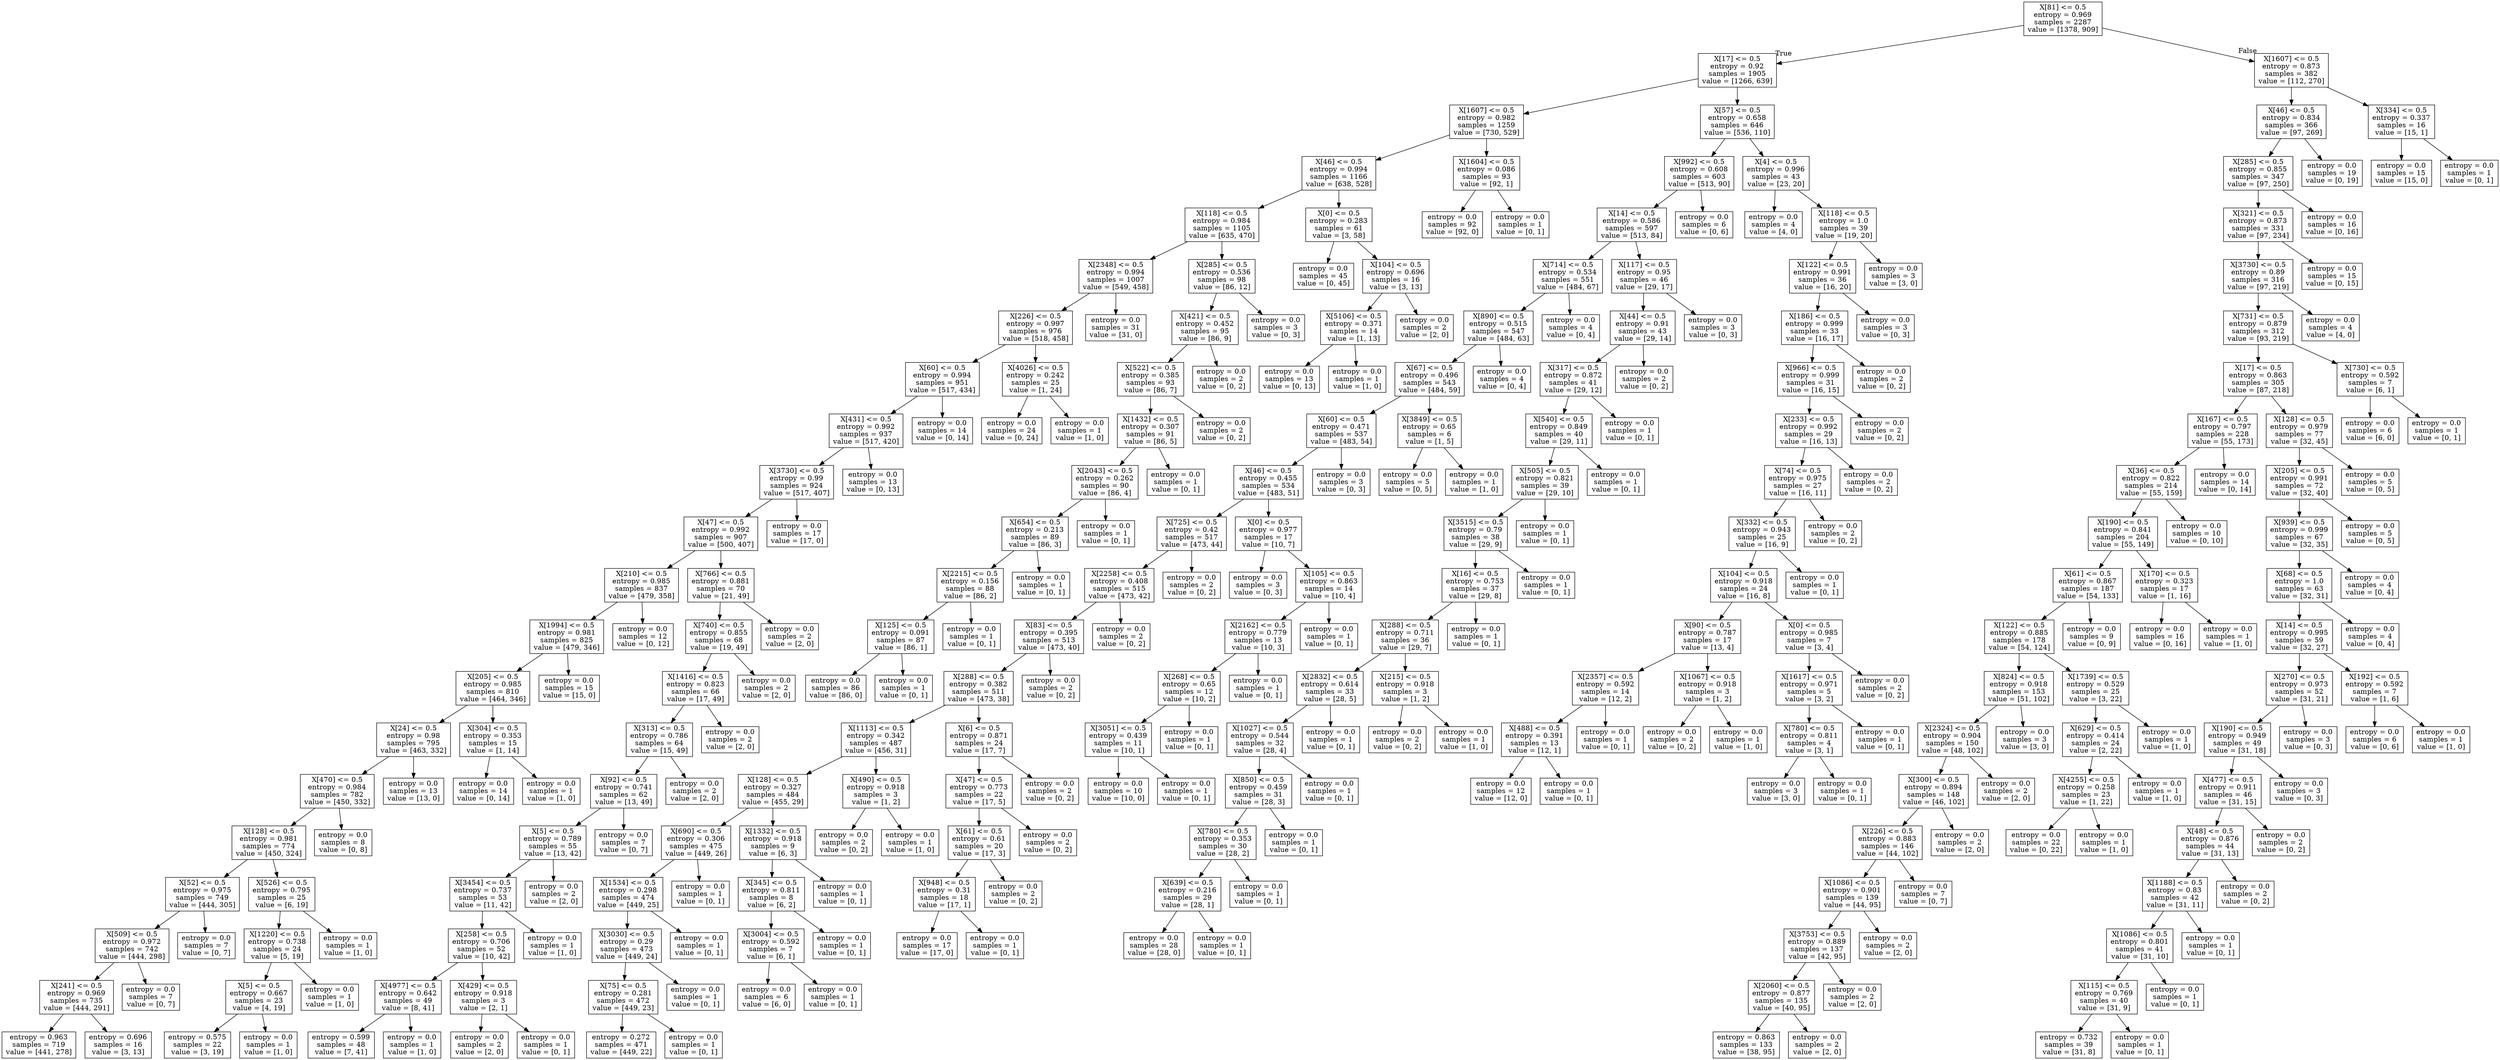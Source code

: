 digraph Tree {
node [shape=box] ;
0 [label="X[81] <= 0.5\nentropy = 0.969\nsamples = 2287\nvalue = [1378, 909]"] ;
1 [label="X[17] <= 0.5\nentropy = 0.92\nsamples = 1905\nvalue = [1266, 639]"] ;
0 -> 1 [labeldistance=2.5, labelangle=45, headlabel="True"] ;
2 [label="X[1607] <= 0.5\nentropy = 0.982\nsamples = 1259\nvalue = [730, 529]"] ;
1 -> 2 ;
3 [label="X[46] <= 0.5\nentropy = 0.994\nsamples = 1166\nvalue = [638, 528]"] ;
2 -> 3 ;
4 [label="X[118] <= 0.5\nentropy = 0.984\nsamples = 1105\nvalue = [635, 470]"] ;
3 -> 4 ;
5 [label="X[2348] <= 0.5\nentropy = 0.994\nsamples = 1007\nvalue = [549, 458]"] ;
4 -> 5 ;
6 [label="X[226] <= 0.5\nentropy = 0.997\nsamples = 976\nvalue = [518, 458]"] ;
5 -> 6 ;
7 [label="X[60] <= 0.5\nentropy = 0.994\nsamples = 951\nvalue = [517, 434]"] ;
6 -> 7 ;
8 [label="X[431] <= 0.5\nentropy = 0.992\nsamples = 937\nvalue = [517, 420]"] ;
7 -> 8 ;
9 [label="X[3730] <= 0.5\nentropy = 0.99\nsamples = 924\nvalue = [517, 407]"] ;
8 -> 9 ;
10 [label="X[47] <= 0.5\nentropy = 0.992\nsamples = 907\nvalue = [500, 407]"] ;
9 -> 10 ;
11 [label="X[210] <= 0.5\nentropy = 0.985\nsamples = 837\nvalue = [479, 358]"] ;
10 -> 11 ;
12 [label="X[1994] <= 0.5\nentropy = 0.981\nsamples = 825\nvalue = [479, 346]"] ;
11 -> 12 ;
13 [label="X[205] <= 0.5\nentropy = 0.985\nsamples = 810\nvalue = [464, 346]"] ;
12 -> 13 ;
14 [label="X[24] <= 0.5\nentropy = 0.98\nsamples = 795\nvalue = [463, 332]"] ;
13 -> 14 ;
15 [label="X[470] <= 0.5\nentropy = 0.984\nsamples = 782\nvalue = [450, 332]"] ;
14 -> 15 ;
16 [label="X[128] <= 0.5\nentropy = 0.981\nsamples = 774\nvalue = [450, 324]"] ;
15 -> 16 ;
17 [label="X[52] <= 0.5\nentropy = 0.975\nsamples = 749\nvalue = [444, 305]"] ;
16 -> 17 ;
18 [label="X[509] <= 0.5\nentropy = 0.972\nsamples = 742\nvalue = [444, 298]"] ;
17 -> 18 ;
19 [label="X[241] <= 0.5\nentropy = 0.969\nsamples = 735\nvalue = [444, 291]"] ;
18 -> 19 ;
20 [label="entropy = 0.963\nsamples = 719\nvalue = [441, 278]"] ;
19 -> 20 ;
21 [label="entropy = 0.696\nsamples = 16\nvalue = [3, 13]"] ;
19 -> 21 ;
22 [label="entropy = 0.0\nsamples = 7\nvalue = [0, 7]"] ;
18 -> 22 ;
23 [label="entropy = 0.0\nsamples = 7\nvalue = [0, 7]"] ;
17 -> 23 ;
24 [label="X[526] <= 0.5\nentropy = 0.795\nsamples = 25\nvalue = [6, 19]"] ;
16 -> 24 ;
25 [label="X[1220] <= 0.5\nentropy = 0.738\nsamples = 24\nvalue = [5, 19]"] ;
24 -> 25 ;
26 [label="X[5] <= 0.5\nentropy = 0.667\nsamples = 23\nvalue = [4, 19]"] ;
25 -> 26 ;
27 [label="entropy = 0.575\nsamples = 22\nvalue = [3, 19]"] ;
26 -> 27 ;
28 [label="entropy = 0.0\nsamples = 1\nvalue = [1, 0]"] ;
26 -> 28 ;
29 [label="entropy = 0.0\nsamples = 1\nvalue = [1, 0]"] ;
25 -> 29 ;
30 [label="entropy = 0.0\nsamples = 1\nvalue = [1, 0]"] ;
24 -> 30 ;
31 [label="entropy = 0.0\nsamples = 8\nvalue = [0, 8]"] ;
15 -> 31 ;
32 [label="entropy = 0.0\nsamples = 13\nvalue = [13, 0]"] ;
14 -> 32 ;
33 [label="X[304] <= 0.5\nentropy = 0.353\nsamples = 15\nvalue = [1, 14]"] ;
13 -> 33 ;
34 [label="entropy = 0.0\nsamples = 14\nvalue = [0, 14]"] ;
33 -> 34 ;
35 [label="entropy = 0.0\nsamples = 1\nvalue = [1, 0]"] ;
33 -> 35 ;
36 [label="entropy = 0.0\nsamples = 15\nvalue = [15, 0]"] ;
12 -> 36 ;
37 [label="entropy = 0.0\nsamples = 12\nvalue = [0, 12]"] ;
11 -> 37 ;
38 [label="X[766] <= 0.5\nentropy = 0.881\nsamples = 70\nvalue = [21, 49]"] ;
10 -> 38 ;
39 [label="X[740] <= 0.5\nentropy = 0.855\nsamples = 68\nvalue = [19, 49]"] ;
38 -> 39 ;
40 [label="X[1416] <= 0.5\nentropy = 0.823\nsamples = 66\nvalue = [17, 49]"] ;
39 -> 40 ;
41 [label="X[313] <= 0.5\nentropy = 0.786\nsamples = 64\nvalue = [15, 49]"] ;
40 -> 41 ;
42 [label="X[92] <= 0.5\nentropy = 0.741\nsamples = 62\nvalue = [13, 49]"] ;
41 -> 42 ;
43 [label="X[5] <= 0.5\nentropy = 0.789\nsamples = 55\nvalue = [13, 42]"] ;
42 -> 43 ;
44 [label="X[3454] <= 0.5\nentropy = 0.737\nsamples = 53\nvalue = [11, 42]"] ;
43 -> 44 ;
45 [label="X[258] <= 0.5\nentropy = 0.706\nsamples = 52\nvalue = [10, 42]"] ;
44 -> 45 ;
46 [label="X[4977] <= 0.5\nentropy = 0.642\nsamples = 49\nvalue = [8, 41]"] ;
45 -> 46 ;
47 [label="entropy = 0.599\nsamples = 48\nvalue = [7, 41]"] ;
46 -> 47 ;
48 [label="entropy = 0.0\nsamples = 1\nvalue = [1, 0]"] ;
46 -> 48 ;
49 [label="X[429] <= 0.5\nentropy = 0.918\nsamples = 3\nvalue = [2, 1]"] ;
45 -> 49 ;
50 [label="entropy = 0.0\nsamples = 2\nvalue = [2, 0]"] ;
49 -> 50 ;
51 [label="entropy = 0.0\nsamples = 1\nvalue = [0, 1]"] ;
49 -> 51 ;
52 [label="entropy = 0.0\nsamples = 1\nvalue = [1, 0]"] ;
44 -> 52 ;
53 [label="entropy = 0.0\nsamples = 2\nvalue = [2, 0]"] ;
43 -> 53 ;
54 [label="entropy = 0.0\nsamples = 7\nvalue = [0, 7]"] ;
42 -> 54 ;
55 [label="entropy = 0.0\nsamples = 2\nvalue = [2, 0]"] ;
41 -> 55 ;
56 [label="entropy = 0.0\nsamples = 2\nvalue = [2, 0]"] ;
40 -> 56 ;
57 [label="entropy = 0.0\nsamples = 2\nvalue = [2, 0]"] ;
39 -> 57 ;
58 [label="entropy = 0.0\nsamples = 2\nvalue = [2, 0]"] ;
38 -> 58 ;
59 [label="entropy = 0.0\nsamples = 17\nvalue = [17, 0]"] ;
9 -> 59 ;
60 [label="entropy = 0.0\nsamples = 13\nvalue = [0, 13]"] ;
8 -> 60 ;
61 [label="entropy = 0.0\nsamples = 14\nvalue = [0, 14]"] ;
7 -> 61 ;
62 [label="X[4026] <= 0.5\nentropy = 0.242\nsamples = 25\nvalue = [1, 24]"] ;
6 -> 62 ;
63 [label="entropy = 0.0\nsamples = 24\nvalue = [0, 24]"] ;
62 -> 63 ;
64 [label="entropy = 0.0\nsamples = 1\nvalue = [1, 0]"] ;
62 -> 64 ;
65 [label="entropy = 0.0\nsamples = 31\nvalue = [31, 0]"] ;
5 -> 65 ;
66 [label="X[285] <= 0.5\nentropy = 0.536\nsamples = 98\nvalue = [86, 12]"] ;
4 -> 66 ;
67 [label="X[421] <= 0.5\nentropy = 0.452\nsamples = 95\nvalue = [86, 9]"] ;
66 -> 67 ;
68 [label="X[522] <= 0.5\nentropy = 0.385\nsamples = 93\nvalue = [86, 7]"] ;
67 -> 68 ;
69 [label="X[1432] <= 0.5\nentropy = 0.307\nsamples = 91\nvalue = [86, 5]"] ;
68 -> 69 ;
70 [label="X[2043] <= 0.5\nentropy = 0.262\nsamples = 90\nvalue = [86, 4]"] ;
69 -> 70 ;
71 [label="X[654] <= 0.5\nentropy = 0.213\nsamples = 89\nvalue = [86, 3]"] ;
70 -> 71 ;
72 [label="X[2215] <= 0.5\nentropy = 0.156\nsamples = 88\nvalue = [86, 2]"] ;
71 -> 72 ;
73 [label="X[125] <= 0.5\nentropy = 0.091\nsamples = 87\nvalue = [86, 1]"] ;
72 -> 73 ;
74 [label="entropy = 0.0\nsamples = 86\nvalue = [86, 0]"] ;
73 -> 74 ;
75 [label="entropy = 0.0\nsamples = 1\nvalue = [0, 1]"] ;
73 -> 75 ;
76 [label="entropy = 0.0\nsamples = 1\nvalue = [0, 1]"] ;
72 -> 76 ;
77 [label="entropy = 0.0\nsamples = 1\nvalue = [0, 1]"] ;
71 -> 77 ;
78 [label="entropy = 0.0\nsamples = 1\nvalue = [0, 1]"] ;
70 -> 78 ;
79 [label="entropy = 0.0\nsamples = 1\nvalue = [0, 1]"] ;
69 -> 79 ;
80 [label="entropy = 0.0\nsamples = 2\nvalue = [0, 2]"] ;
68 -> 80 ;
81 [label="entropy = 0.0\nsamples = 2\nvalue = [0, 2]"] ;
67 -> 81 ;
82 [label="entropy = 0.0\nsamples = 3\nvalue = [0, 3]"] ;
66 -> 82 ;
83 [label="X[0] <= 0.5\nentropy = 0.283\nsamples = 61\nvalue = [3, 58]"] ;
3 -> 83 ;
84 [label="entropy = 0.0\nsamples = 45\nvalue = [0, 45]"] ;
83 -> 84 ;
85 [label="X[104] <= 0.5\nentropy = 0.696\nsamples = 16\nvalue = [3, 13]"] ;
83 -> 85 ;
86 [label="X[5106] <= 0.5\nentropy = 0.371\nsamples = 14\nvalue = [1, 13]"] ;
85 -> 86 ;
87 [label="entropy = 0.0\nsamples = 13\nvalue = [0, 13]"] ;
86 -> 87 ;
88 [label="entropy = 0.0\nsamples = 1\nvalue = [1, 0]"] ;
86 -> 88 ;
89 [label="entropy = 0.0\nsamples = 2\nvalue = [2, 0]"] ;
85 -> 89 ;
90 [label="X[1604] <= 0.5\nentropy = 0.086\nsamples = 93\nvalue = [92, 1]"] ;
2 -> 90 ;
91 [label="entropy = 0.0\nsamples = 92\nvalue = [92, 0]"] ;
90 -> 91 ;
92 [label="entropy = 0.0\nsamples = 1\nvalue = [0, 1]"] ;
90 -> 92 ;
93 [label="X[57] <= 0.5\nentropy = 0.658\nsamples = 646\nvalue = [536, 110]"] ;
1 -> 93 ;
94 [label="X[992] <= 0.5\nentropy = 0.608\nsamples = 603\nvalue = [513, 90]"] ;
93 -> 94 ;
95 [label="X[14] <= 0.5\nentropy = 0.586\nsamples = 597\nvalue = [513, 84]"] ;
94 -> 95 ;
96 [label="X[714] <= 0.5\nentropy = 0.534\nsamples = 551\nvalue = [484, 67]"] ;
95 -> 96 ;
97 [label="X[890] <= 0.5\nentropy = 0.515\nsamples = 547\nvalue = [484, 63]"] ;
96 -> 97 ;
98 [label="X[67] <= 0.5\nentropy = 0.496\nsamples = 543\nvalue = [484, 59]"] ;
97 -> 98 ;
99 [label="X[60] <= 0.5\nentropy = 0.471\nsamples = 537\nvalue = [483, 54]"] ;
98 -> 99 ;
100 [label="X[46] <= 0.5\nentropy = 0.455\nsamples = 534\nvalue = [483, 51]"] ;
99 -> 100 ;
101 [label="X[725] <= 0.5\nentropy = 0.42\nsamples = 517\nvalue = [473, 44]"] ;
100 -> 101 ;
102 [label="X[2258] <= 0.5\nentropy = 0.408\nsamples = 515\nvalue = [473, 42]"] ;
101 -> 102 ;
103 [label="X[83] <= 0.5\nentropy = 0.395\nsamples = 513\nvalue = [473, 40]"] ;
102 -> 103 ;
104 [label="X[288] <= 0.5\nentropy = 0.382\nsamples = 511\nvalue = [473, 38]"] ;
103 -> 104 ;
105 [label="X[1113] <= 0.5\nentropy = 0.342\nsamples = 487\nvalue = [456, 31]"] ;
104 -> 105 ;
106 [label="X[128] <= 0.5\nentropy = 0.327\nsamples = 484\nvalue = [455, 29]"] ;
105 -> 106 ;
107 [label="X[690] <= 0.5\nentropy = 0.306\nsamples = 475\nvalue = [449, 26]"] ;
106 -> 107 ;
108 [label="X[1534] <= 0.5\nentropy = 0.298\nsamples = 474\nvalue = [449, 25]"] ;
107 -> 108 ;
109 [label="X[3030] <= 0.5\nentropy = 0.29\nsamples = 473\nvalue = [449, 24]"] ;
108 -> 109 ;
110 [label="X[75] <= 0.5\nentropy = 0.281\nsamples = 472\nvalue = [449, 23]"] ;
109 -> 110 ;
111 [label="entropy = 0.272\nsamples = 471\nvalue = [449, 22]"] ;
110 -> 111 ;
112 [label="entropy = 0.0\nsamples = 1\nvalue = [0, 1]"] ;
110 -> 112 ;
113 [label="entropy = 0.0\nsamples = 1\nvalue = [0, 1]"] ;
109 -> 113 ;
114 [label="entropy = 0.0\nsamples = 1\nvalue = [0, 1]"] ;
108 -> 114 ;
115 [label="entropy = 0.0\nsamples = 1\nvalue = [0, 1]"] ;
107 -> 115 ;
116 [label="X[1332] <= 0.5\nentropy = 0.918\nsamples = 9\nvalue = [6, 3]"] ;
106 -> 116 ;
117 [label="X[345] <= 0.5\nentropy = 0.811\nsamples = 8\nvalue = [6, 2]"] ;
116 -> 117 ;
118 [label="X[3004] <= 0.5\nentropy = 0.592\nsamples = 7\nvalue = [6, 1]"] ;
117 -> 118 ;
119 [label="entropy = 0.0\nsamples = 6\nvalue = [6, 0]"] ;
118 -> 119 ;
120 [label="entropy = 0.0\nsamples = 1\nvalue = [0, 1]"] ;
118 -> 120 ;
121 [label="entropy = 0.0\nsamples = 1\nvalue = [0, 1]"] ;
117 -> 121 ;
122 [label="entropy = 0.0\nsamples = 1\nvalue = [0, 1]"] ;
116 -> 122 ;
123 [label="X[490] <= 0.5\nentropy = 0.918\nsamples = 3\nvalue = [1, 2]"] ;
105 -> 123 ;
124 [label="entropy = 0.0\nsamples = 2\nvalue = [0, 2]"] ;
123 -> 124 ;
125 [label="entropy = 0.0\nsamples = 1\nvalue = [1, 0]"] ;
123 -> 125 ;
126 [label="X[6] <= 0.5\nentropy = 0.871\nsamples = 24\nvalue = [17, 7]"] ;
104 -> 126 ;
127 [label="X[47] <= 0.5\nentropy = 0.773\nsamples = 22\nvalue = [17, 5]"] ;
126 -> 127 ;
128 [label="X[61] <= 0.5\nentropy = 0.61\nsamples = 20\nvalue = [17, 3]"] ;
127 -> 128 ;
129 [label="X[948] <= 0.5\nentropy = 0.31\nsamples = 18\nvalue = [17, 1]"] ;
128 -> 129 ;
130 [label="entropy = 0.0\nsamples = 17\nvalue = [17, 0]"] ;
129 -> 130 ;
131 [label="entropy = 0.0\nsamples = 1\nvalue = [0, 1]"] ;
129 -> 131 ;
132 [label="entropy = 0.0\nsamples = 2\nvalue = [0, 2]"] ;
128 -> 132 ;
133 [label="entropy = 0.0\nsamples = 2\nvalue = [0, 2]"] ;
127 -> 133 ;
134 [label="entropy = 0.0\nsamples = 2\nvalue = [0, 2]"] ;
126 -> 134 ;
135 [label="entropy = 0.0\nsamples = 2\nvalue = [0, 2]"] ;
103 -> 135 ;
136 [label="entropy = 0.0\nsamples = 2\nvalue = [0, 2]"] ;
102 -> 136 ;
137 [label="entropy = 0.0\nsamples = 2\nvalue = [0, 2]"] ;
101 -> 137 ;
138 [label="X[0] <= 0.5\nentropy = 0.977\nsamples = 17\nvalue = [10, 7]"] ;
100 -> 138 ;
139 [label="entropy = 0.0\nsamples = 3\nvalue = [0, 3]"] ;
138 -> 139 ;
140 [label="X[105] <= 0.5\nentropy = 0.863\nsamples = 14\nvalue = [10, 4]"] ;
138 -> 140 ;
141 [label="X[2162] <= 0.5\nentropy = 0.779\nsamples = 13\nvalue = [10, 3]"] ;
140 -> 141 ;
142 [label="X[268] <= 0.5\nentropy = 0.65\nsamples = 12\nvalue = [10, 2]"] ;
141 -> 142 ;
143 [label="X[3051] <= 0.5\nentropy = 0.439\nsamples = 11\nvalue = [10, 1]"] ;
142 -> 143 ;
144 [label="entropy = 0.0\nsamples = 10\nvalue = [10, 0]"] ;
143 -> 144 ;
145 [label="entropy = 0.0\nsamples = 1\nvalue = [0, 1]"] ;
143 -> 145 ;
146 [label="entropy = 0.0\nsamples = 1\nvalue = [0, 1]"] ;
142 -> 146 ;
147 [label="entropy = 0.0\nsamples = 1\nvalue = [0, 1]"] ;
141 -> 147 ;
148 [label="entropy = 0.0\nsamples = 1\nvalue = [0, 1]"] ;
140 -> 148 ;
149 [label="entropy = 0.0\nsamples = 3\nvalue = [0, 3]"] ;
99 -> 149 ;
150 [label="X[3849] <= 0.5\nentropy = 0.65\nsamples = 6\nvalue = [1, 5]"] ;
98 -> 150 ;
151 [label="entropy = 0.0\nsamples = 5\nvalue = [0, 5]"] ;
150 -> 151 ;
152 [label="entropy = 0.0\nsamples = 1\nvalue = [1, 0]"] ;
150 -> 152 ;
153 [label="entropy = 0.0\nsamples = 4\nvalue = [0, 4]"] ;
97 -> 153 ;
154 [label="entropy = 0.0\nsamples = 4\nvalue = [0, 4]"] ;
96 -> 154 ;
155 [label="X[117] <= 0.5\nentropy = 0.95\nsamples = 46\nvalue = [29, 17]"] ;
95 -> 155 ;
156 [label="X[44] <= 0.5\nentropy = 0.91\nsamples = 43\nvalue = [29, 14]"] ;
155 -> 156 ;
157 [label="X[317] <= 0.5\nentropy = 0.872\nsamples = 41\nvalue = [29, 12]"] ;
156 -> 157 ;
158 [label="X[540] <= 0.5\nentropy = 0.849\nsamples = 40\nvalue = [29, 11]"] ;
157 -> 158 ;
159 [label="X[505] <= 0.5\nentropy = 0.821\nsamples = 39\nvalue = [29, 10]"] ;
158 -> 159 ;
160 [label="X[3515] <= 0.5\nentropy = 0.79\nsamples = 38\nvalue = [29, 9]"] ;
159 -> 160 ;
161 [label="X[16] <= 0.5\nentropy = 0.753\nsamples = 37\nvalue = [29, 8]"] ;
160 -> 161 ;
162 [label="X[288] <= 0.5\nentropy = 0.711\nsamples = 36\nvalue = [29, 7]"] ;
161 -> 162 ;
163 [label="X[2832] <= 0.5\nentropy = 0.614\nsamples = 33\nvalue = [28, 5]"] ;
162 -> 163 ;
164 [label="X[1027] <= 0.5\nentropy = 0.544\nsamples = 32\nvalue = [28, 4]"] ;
163 -> 164 ;
165 [label="X[850] <= 0.5\nentropy = 0.459\nsamples = 31\nvalue = [28, 3]"] ;
164 -> 165 ;
166 [label="X[780] <= 0.5\nentropy = 0.353\nsamples = 30\nvalue = [28, 2]"] ;
165 -> 166 ;
167 [label="X[639] <= 0.5\nentropy = 0.216\nsamples = 29\nvalue = [28, 1]"] ;
166 -> 167 ;
168 [label="entropy = 0.0\nsamples = 28\nvalue = [28, 0]"] ;
167 -> 168 ;
169 [label="entropy = 0.0\nsamples = 1\nvalue = [0, 1]"] ;
167 -> 169 ;
170 [label="entropy = 0.0\nsamples = 1\nvalue = [0, 1]"] ;
166 -> 170 ;
171 [label="entropy = 0.0\nsamples = 1\nvalue = [0, 1]"] ;
165 -> 171 ;
172 [label="entropy = 0.0\nsamples = 1\nvalue = [0, 1]"] ;
164 -> 172 ;
173 [label="entropy = 0.0\nsamples = 1\nvalue = [0, 1]"] ;
163 -> 173 ;
174 [label="X[215] <= 0.5\nentropy = 0.918\nsamples = 3\nvalue = [1, 2]"] ;
162 -> 174 ;
175 [label="entropy = 0.0\nsamples = 2\nvalue = [0, 2]"] ;
174 -> 175 ;
176 [label="entropy = 0.0\nsamples = 1\nvalue = [1, 0]"] ;
174 -> 176 ;
177 [label="entropy = 0.0\nsamples = 1\nvalue = [0, 1]"] ;
161 -> 177 ;
178 [label="entropy = 0.0\nsamples = 1\nvalue = [0, 1]"] ;
160 -> 178 ;
179 [label="entropy = 0.0\nsamples = 1\nvalue = [0, 1]"] ;
159 -> 179 ;
180 [label="entropy = 0.0\nsamples = 1\nvalue = [0, 1]"] ;
158 -> 180 ;
181 [label="entropy = 0.0\nsamples = 1\nvalue = [0, 1]"] ;
157 -> 181 ;
182 [label="entropy = 0.0\nsamples = 2\nvalue = [0, 2]"] ;
156 -> 182 ;
183 [label="entropy = 0.0\nsamples = 3\nvalue = [0, 3]"] ;
155 -> 183 ;
184 [label="entropy = 0.0\nsamples = 6\nvalue = [0, 6]"] ;
94 -> 184 ;
185 [label="X[4] <= 0.5\nentropy = 0.996\nsamples = 43\nvalue = [23, 20]"] ;
93 -> 185 ;
186 [label="entropy = 0.0\nsamples = 4\nvalue = [4, 0]"] ;
185 -> 186 ;
187 [label="X[118] <= 0.5\nentropy = 1.0\nsamples = 39\nvalue = [19, 20]"] ;
185 -> 187 ;
188 [label="X[122] <= 0.5\nentropy = 0.991\nsamples = 36\nvalue = [16, 20]"] ;
187 -> 188 ;
189 [label="X[186] <= 0.5\nentropy = 0.999\nsamples = 33\nvalue = [16, 17]"] ;
188 -> 189 ;
190 [label="X[966] <= 0.5\nentropy = 0.999\nsamples = 31\nvalue = [16, 15]"] ;
189 -> 190 ;
191 [label="X[233] <= 0.5\nentropy = 0.992\nsamples = 29\nvalue = [16, 13]"] ;
190 -> 191 ;
192 [label="X[74] <= 0.5\nentropy = 0.975\nsamples = 27\nvalue = [16, 11]"] ;
191 -> 192 ;
193 [label="X[332] <= 0.5\nentropy = 0.943\nsamples = 25\nvalue = [16, 9]"] ;
192 -> 193 ;
194 [label="X[104] <= 0.5\nentropy = 0.918\nsamples = 24\nvalue = [16, 8]"] ;
193 -> 194 ;
195 [label="X[90] <= 0.5\nentropy = 0.787\nsamples = 17\nvalue = [13, 4]"] ;
194 -> 195 ;
196 [label="X[2357] <= 0.5\nentropy = 0.592\nsamples = 14\nvalue = [12, 2]"] ;
195 -> 196 ;
197 [label="X[488] <= 0.5\nentropy = 0.391\nsamples = 13\nvalue = [12, 1]"] ;
196 -> 197 ;
198 [label="entropy = 0.0\nsamples = 12\nvalue = [12, 0]"] ;
197 -> 198 ;
199 [label="entropy = 0.0\nsamples = 1\nvalue = [0, 1]"] ;
197 -> 199 ;
200 [label="entropy = 0.0\nsamples = 1\nvalue = [0, 1]"] ;
196 -> 200 ;
201 [label="X[1067] <= 0.5\nentropy = 0.918\nsamples = 3\nvalue = [1, 2]"] ;
195 -> 201 ;
202 [label="entropy = 0.0\nsamples = 2\nvalue = [0, 2]"] ;
201 -> 202 ;
203 [label="entropy = 0.0\nsamples = 1\nvalue = [1, 0]"] ;
201 -> 203 ;
204 [label="X[0] <= 0.5\nentropy = 0.985\nsamples = 7\nvalue = [3, 4]"] ;
194 -> 204 ;
205 [label="X[1617] <= 0.5\nentropy = 0.971\nsamples = 5\nvalue = [3, 2]"] ;
204 -> 205 ;
206 [label="X[780] <= 0.5\nentropy = 0.811\nsamples = 4\nvalue = [3, 1]"] ;
205 -> 206 ;
207 [label="entropy = 0.0\nsamples = 3\nvalue = [3, 0]"] ;
206 -> 207 ;
208 [label="entropy = 0.0\nsamples = 1\nvalue = [0, 1]"] ;
206 -> 208 ;
209 [label="entropy = 0.0\nsamples = 1\nvalue = [0, 1]"] ;
205 -> 209 ;
210 [label="entropy = 0.0\nsamples = 2\nvalue = [0, 2]"] ;
204 -> 210 ;
211 [label="entropy = 0.0\nsamples = 1\nvalue = [0, 1]"] ;
193 -> 211 ;
212 [label="entropy = 0.0\nsamples = 2\nvalue = [0, 2]"] ;
192 -> 212 ;
213 [label="entropy = 0.0\nsamples = 2\nvalue = [0, 2]"] ;
191 -> 213 ;
214 [label="entropy = 0.0\nsamples = 2\nvalue = [0, 2]"] ;
190 -> 214 ;
215 [label="entropy = 0.0\nsamples = 2\nvalue = [0, 2]"] ;
189 -> 215 ;
216 [label="entropy = 0.0\nsamples = 3\nvalue = [0, 3]"] ;
188 -> 216 ;
217 [label="entropy = 0.0\nsamples = 3\nvalue = [3, 0]"] ;
187 -> 217 ;
218 [label="X[1607] <= 0.5\nentropy = 0.873\nsamples = 382\nvalue = [112, 270]"] ;
0 -> 218 [labeldistance=2.5, labelangle=-45, headlabel="False"] ;
219 [label="X[46] <= 0.5\nentropy = 0.834\nsamples = 366\nvalue = [97, 269]"] ;
218 -> 219 ;
220 [label="X[285] <= 0.5\nentropy = 0.855\nsamples = 347\nvalue = [97, 250]"] ;
219 -> 220 ;
221 [label="X[321] <= 0.5\nentropy = 0.873\nsamples = 331\nvalue = [97, 234]"] ;
220 -> 221 ;
222 [label="X[3730] <= 0.5\nentropy = 0.89\nsamples = 316\nvalue = [97, 219]"] ;
221 -> 222 ;
223 [label="X[731] <= 0.5\nentropy = 0.879\nsamples = 312\nvalue = [93, 219]"] ;
222 -> 223 ;
224 [label="X[17] <= 0.5\nentropy = 0.863\nsamples = 305\nvalue = [87, 218]"] ;
223 -> 224 ;
225 [label="X[167] <= 0.5\nentropy = 0.797\nsamples = 228\nvalue = [55, 173]"] ;
224 -> 225 ;
226 [label="X[36] <= 0.5\nentropy = 0.822\nsamples = 214\nvalue = [55, 159]"] ;
225 -> 226 ;
227 [label="X[190] <= 0.5\nentropy = 0.841\nsamples = 204\nvalue = [55, 149]"] ;
226 -> 227 ;
228 [label="X[61] <= 0.5\nentropy = 0.867\nsamples = 187\nvalue = [54, 133]"] ;
227 -> 228 ;
229 [label="X[122] <= 0.5\nentropy = 0.885\nsamples = 178\nvalue = [54, 124]"] ;
228 -> 229 ;
230 [label="X[824] <= 0.5\nentropy = 0.918\nsamples = 153\nvalue = [51, 102]"] ;
229 -> 230 ;
231 [label="X[2324] <= 0.5\nentropy = 0.904\nsamples = 150\nvalue = [48, 102]"] ;
230 -> 231 ;
232 [label="X[300] <= 0.5\nentropy = 0.894\nsamples = 148\nvalue = [46, 102]"] ;
231 -> 232 ;
233 [label="X[226] <= 0.5\nentropy = 0.883\nsamples = 146\nvalue = [44, 102]"] ;
232 -> 233 ;
234 [label="X[1086] <= 0.5\nentropy = 0.901\nsamples = 139\nvalue = [44, 95]"] ;
233 -> 234 ;
235 [label="X[3753] <= 0.5\nentropy = 0.889\nsamples = 137\nvalue = [42, 95]"] ;
234 -> 235 ;
236 [label="X[2060] <= 0.5\nentropy = 0.877\nsamples = 135\nvalue = [40, 95]"] ;
235 -> 236 ;
237 [label="entropy = 0.863\nsamples = 133\nvalue = [38, 95]"] ;
236 -> 237 ;
238 [label="entropy = 0.0\nsamples = 2\nvalue = [2, 0]"] ;
236 -> 238 ;
239 [label="entropy = 0.0\nsamples = 2\nvalue = [2, 0]"] ;
235 -> 239 ;
240 [label="entropy = 0.0\nsamples = 2\nvalue = [2, 0]"] ;
234 -> 240 ;
241 [label="entropy = 0.0\nsamples = 7\nvalue = [0, 7]"] ;
233 -> 241 ;
242 [label="entropy = 0.0\nsamples = 2\nvalue = [2, 0]"] ;
232 -> 242 ;
243 [label="entropy = 0.0\nsamples = 2\nvalue = [2, 0]"] ;
231 -> 243 ;
244 [label="entropy = 0.0\nsamples = 3\nvalue = [3, 0]"] ;
230 -> 244 ;
245 [label="X[1739] <= 0.5\nentropy = 0.529\nsamples = 25\nvalue = [3, 22]"] ;
229 -> 245 ;
246 [label="X[629] <= 0.5\nentropy = 0.414\nsamples = 24\nvalue = [2, 22]"] ;
245 -> 246 ;
247 [label="X[4255] <= 0.5\nentropy = 0.258\nsamples = 23\nvalue = [1, 22]"] ;
246 -> 247 ;
248 [label="entropy = 0.0\nsamples = 22\nvalue = [0, 22]"] ;
247 -> 248 ;
249 [label="entropy = 0.0\nsamples = 1\nvalue = [1, 0]"] ;
247 -> 249 ;
250 [label="entropy = 0.0\nsamples = 1\nvalue = [1, 0]"] ;
246 -> 250 ;
251 [label="entropy = 0.0\nsamples = 1\nvalue = [1, 0]"] ;
245 -> 251 ;
252 [label="entropy = 0.0\nsamples = 9\nvalue = [0, 9]"] ;
228 -> 252 ;
253 [label="X[170] <= 0.5\nentropy = 0.323\nsamples = 17\nvalue = [1, 16]"] ;
227 -> 253 ;
254 [label="entropy = 0.0\nsamples = 16\nvalue = [0, 16]"] ;
253 -> 254 ;
255 [label="entropy = 0.0\nsamples = 1\nvalue = [1, 0]"] ;
253 -> 255 ;
256 [label="entropy = 0.0\nsamples = 10\nvalue = [0, 10]"] ;
226 -> 256 ;
257 [label="entropy = 0.0\nsamples = 14\nvalue = [0, 14]"] ;
225 -> 257 ;
258 [label="X[128] <= 0.5\nentropy = 0.979\nsamples = 77\nvalue = [32, 45]"] ;
224 -> 258 ;
259 [label="X[205] <= 0.5\nentropy = 0.991\nsamples = 72\nvalue = [32, 40]"] ;
258 -> 259 ;
260 [label="X[939] <= 0.5\nentropy = 0.999\nsamples = 67\nvalue = [32, 35]"] ;
259 -> 260 ;
261 [label="X[68] <= 0.5\nentropy = 1.0\nsamples = 63\nvalue = [32, 31]"] ;
260 -> 261 ;
262 [label="X[14] <= 0.5\nentropy = 0.995\nsamples = 59\nvalue = [32, 27]"] ;
261 -> 262 ;
263 [label="X[270] <= 0.5\nentropy = 0.973\nsamples = 52\nvalue = [31, 21]"] ;
262 -> 263 ;
264 [label="X[190] <= 0.5\nentropy = 0.949\nsamples = 49\nvalue = [31, 18]"] ;
263 -> 264 ;
265 [label="X[477] <= 0.5\nentropy = 0.911\nsamples = 46\nvalue = [31, 15]"] ;
264 -> 265 ;
266 [label="X[48] <= 0.5\nentropy = 0.876\nsamples = 44\nvalue = [31, 13]"] ;
265 -> 266 ;
267 [label="X[1188] <= 0.5\nentropy = 0.83\nsamples = 42\nvalue = [31, 11]"] ;
266 -> 267 ;
268 [label="X[1086] <= 0.5\nentropy = 0.801\nsamples = 41\nvalue = [31, 10]"] ;
267 -> 268 ;
269 [label="X[115] <= 0.5\nentropy = 0.769\nsamples = 40\nvalue = [31, 9]"] ;
268 -> 269 ;
270 [label="entropy = 0.732\nsamples = 39\nvalue = [31, 8]"] ;
269 -> 270 ;
271 [label="entropy = 0.0\nsamples = 1\nvalue = [0, 1]"] ;
269 -> 271 ;
272 [label="entropy = 0.0\nsamples = 1\nvalue = [0, 1]"] ;
268 -> 272 ;
273 [label="entropy = 0.0\nsamples = 1\nvalue = [0, 1]"] ;
267 -> 273 ;
274 [label="entropy = 0.0\nsamples = 2\nvalue = [0, 2]"] ;
266 -> 274 ;
275 [label="entropy = 0.0\nsamples = 2\nvalue = [0, 2]"] ;
265 -> 275 ;
276 [label="entropy = 0.0\nsamples = 3\nvalue = [0, 3]"] ;
264 -> 276 ;
277 [label="entropy = 0.0\nsamples = 3\nvalue = [0, 3]"] ;
263 -> 277 ;
278 [label="X[192] <= 0.5\nentropy = 0.592\nsamples = 7\nvalue = [1, 6]"] ;
262 -> 278 ;
279 [label="entropy = 0.0\nsamples = 6\nvalue = [0, 6]"] ;
278 -> 279 ;
280 [label="entropy = 0.0\nsamples = 1\nvalue = [1, 0]"] ;
278 -> 280 ;
281 [label="entropy = 0.0\nsamples = 4\nvalue = [0, 4]"] ;
261 -> 281 ;
282 [label="entropy = 0.0\nsamples = 4\nvalue = [0, 4]"] ;
260 -> 282 ;
283 [label="entropy = 0.0\nsamples = 5\nvalue = [0, 5]"] ;
259 -> 283 ;
284 [label="entropy = 0.0\nsamples = 5\nvalue = [0, 5]"] ;
258 -> 284 ;
285 [label="X[730] <= 0.5\nentropy = 0.592\nsamples = 7\nvalue = [6, 1]"] ;
223 -> 285 ;
286 [label="entropy = 0.0\nsamples = 6\nvalue = [6, 0]"] ;
285 -> 286 ;
287 [label="entropy = 0.0\nsamples = 1\nvalue = [0, 1]"] ;
285 -> 287 ;
288 [label="entropy = 0.0\nsamples = 4\nvalue = [4, 0]"] ;
222 -> 288 ;
289 [label="entropy = 0.0\nsamples = 15\nvalue = [0, 15]"] ;
221 -> 289 ;
290 [label="entropy = 0.0\nsamples = 16\nvalue = [0, 16]"] ;
220 -> 290 ;
291 [label="entropy = 0.0\nsamples = 19\nvalue = [0, 19]"] ;
219 -> 291 ;
292 [label="X[334] <= 0.5\nentropy = 0.337\nsamples = 16\nvalue = [15, 1]"] ;
218 -> 292 ;
293 [label="entropy = 0.0\nsamples = 15\nvalue = [15, 0]"] ;
292 -> 293 ;
294 [label="entropy = 0.0\nsamples = 1\nvalue = [0, 1]"] ;
292 -> 294 ;
}